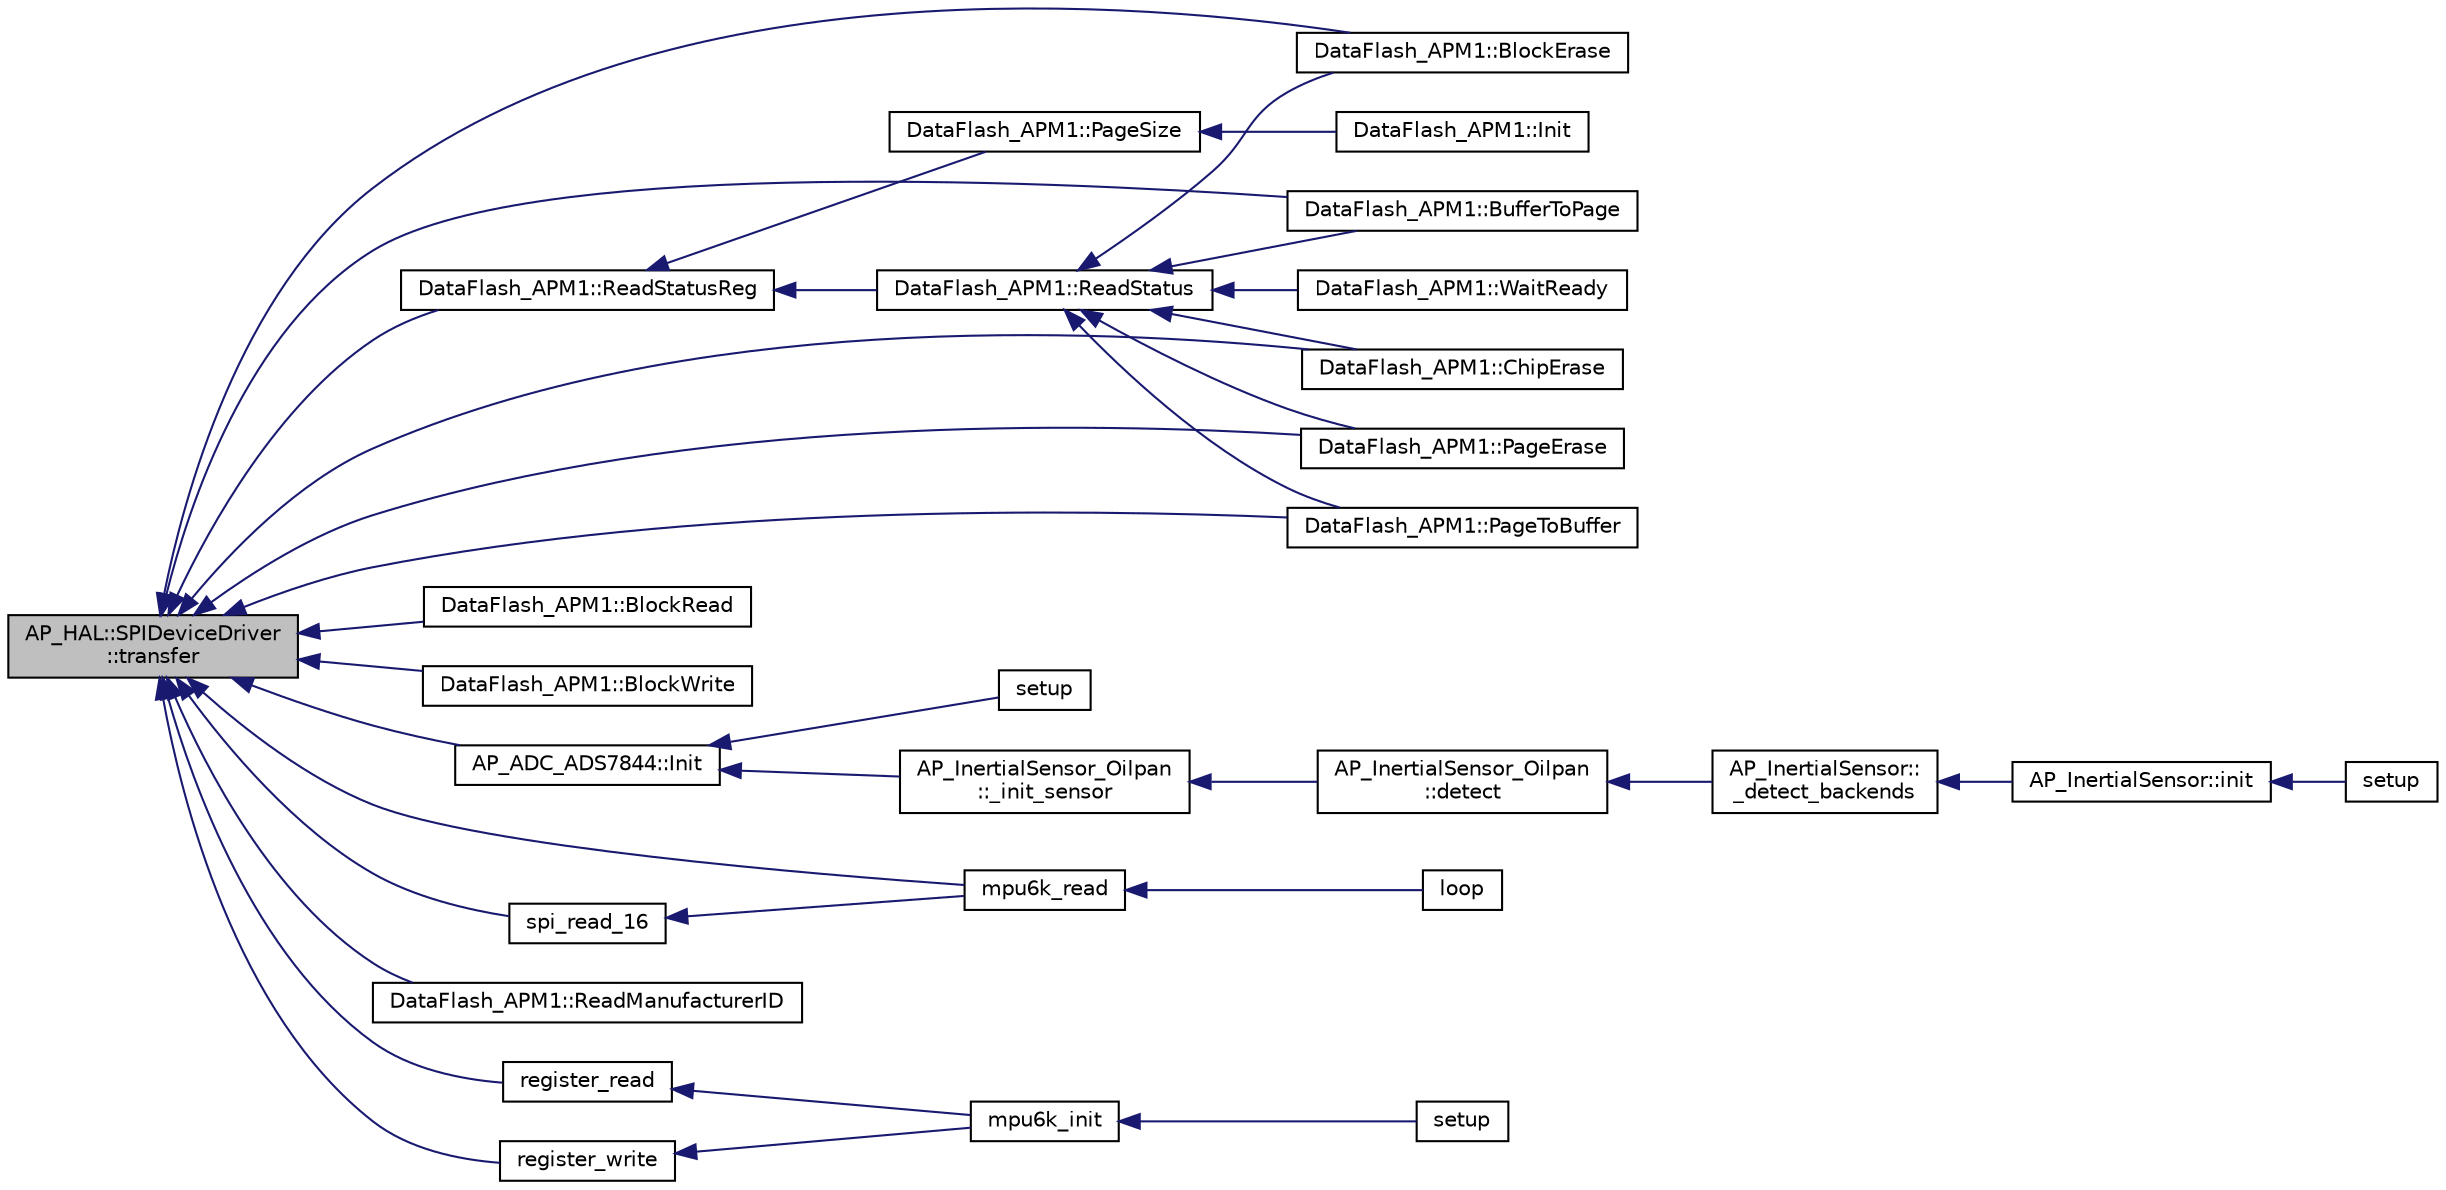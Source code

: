 digraph "AP_HAL::SPIDeviceDriver::transfer"
{
 // INTERACTIVE_SVG=YES
  edge [fontname="Helvetica",fontsize="10",labelfontname="Helvetica",labelfontsize="10"];
  node [fontname="Helvetica",fontsize="10",shape=record];
  rankdir="LR";
  Node1 [label="AP_HAL::SPIDeviceDriver\l::transfer",height=0.2,width=0.4,color="black", fillcolor="grey75", style="filled" fontcolor="black"];
  Node1 -> Node2 [dir="back",color="midnightblue",fontsize="10",style="solid",fontname="Helvetica"];
  Node2 [label="DataFlash_APM1::BlockErase",height=0.2,width=0.4,color="black", fillcolor="white", style="filled",URL="$classDataFlash__APM1.html#a18af1406d39d156a4229e628d1537f2e"];
  Node1 -> Node3 [dir="back",color="midnightblue",fontsize="10",style="solid",fontname="Helvetica"];
  Node3 [label="DataFlash_APM1::BlockRead",height=0.2,width=0.4,color="black", fillcolor="white", style="filled",URL="$classDataFlash__APM1.html#add450a20942e8fecabc387f68e51714e"];
  Node1 -> Node4 [dir="back",color="midnightblue",fontsize="10",style="solid",fontname="Helvetica"];
  Node4 [label="DataFlash_APM1::BlockWrite",height=0.2,width=0.4,color="black", fillcolor="white", style="filled",URL="$classDataFlash__APM1.html#a0429c3ba865dc3a480647c0b8e8155ae"];
  Node1 -> Node5 [dir="back",color="midnightblue",fontsize="10",style="solid",fontname="Helvetica"];
  Node5 [label="DataFlash_APM1::BufferToPage",height=0.2,width=0.4,color="black", fillcolor="white", style="filled",URL="$classDataFlash__APM1.html#aed2e377ddb0444e1a86b87dbd6f5337c"];
  Node1 -> Node6 [dir="back",color="midnightblue",fontsize="10",style="solid",fontname="Helvetica"];
  Node6 [label="DataFlash_APM1::ChipErase",height=0.2,width=0.4,color="black", fillcolor="white", style="filled",URL="$classDataFlash__APM1.html#a3310a0c8c7634db911d6c08d69d909ce"];
  Node1 -> Node7 [dir="back",color="midnightblue",fontsize="10",style="solid",fontname="Helvetica"];
  Node7 [label="AP_ADC_ADS7844::Init",height=0.2,width=0.4,color="black", fillcolor="white", style="filled",URL="$classAP__ADC__ADS7844.html#a15f6735b9bbe6c15a097bbb45bb024ad"];
  Node7 -> Node8 [dir="back",color="midnightblue",fontsize="10",style="solid",fontname="Helvetica"];
  Node8 [label="AP_InertialSensor_Oilpan\l::_init_sensor",height=0.2,width=0.4,color="black", fillcolor="white", style="filled",URL="$classAP__InertialSensor__Oilpan.html#ace5a0d60949fbdfd793fcfcd2af9232e"];
  Node8 -> Node9 [dir="back",color="midnightblue",fontsize="10",style="solid",fontname="Helvetica"];
  Node9 [label="AP_InertialSensor_Oilpan\l::detect",height=0.2,width=0.4,color="black", fillcolor="white", style="filled",URL="$classAP__InertialSensor__Oilpan.html#a5584e4f2ba880d16e773e83b6836fae7"];
  Node9 -> Node10 [dir="back",color="midnightblue",fontsize="10",style="solid",fontname="Helvetica"];
  Node10 [label="AP_InertialSensor::\l_detect_backends",height=0.2,width=0.4,color="black", fillcolor="white", style="filled",URL="$classAP__InertialSensor.html#abcf5d2923286a28097d2b3f8ca18e915"];
  Node10 -> Node11 [dir="back",color="midnightblue",fontsize="10",style="solid",fontname="Helvetica"];
  Node11 [label="AP_InertialSensor::init",height=0.2,width=0.4,color="black", fillcolor="white", style="filled",URL="$classAP__InertialSensor.html#ab0534f593e07f2d483ddd8c2b1bbf4d9"];
  Node11 -> Node12 [dir="back",color="midnightblue",fontsize="10",style="solid",fontname="Helvetica"];
  Node12 [label="setup",height=0.2,width=0.4,color="black", fillcolor="white", style="filled",URL="$AHRS__Test_8pde.html#a7dfd9b79bc5a37d7df40207afbc5431f"];
  Node7 -> Node13 [dir="back",color="midnightblue",fontsize="10",style="solid",fontname="Helvetica"];
  Node13 [label="setup",height=0.2,width=0.4,color="black", fillcolor="white", style="filled",URL="$AP__ADC__test_8pde.html#a4fc01d736fe50cf5b977f755b675f11d"];
  Node1 -> Node14 [dir="back",color="midnightblue",fontsize="10",style="solid",fontname="Helvetica"];
  Node14 [label="mpu6k_read",height=0.2,width=0.4,color="black", fillcolor="white", style="filled",URL="$SPIDriver__MPU6000_8pde.html#a8e01fee625c87894acf0c058fbb292b3"];
  Node14 -> Node15 [dir="back",color="midnightblue",fontsize="10",style="solid",fontname="Helvetica"];
  Node15 [label="loop",height=0.2,width=0.4,color="black", fillcolor="white", style="filled",URL="$SPIDriver__MPU6000_8pde.html#a39a24a80bc3128a314bb15c85fc22cef"];
  Node1 -> Node16 [dir="back",color="midnightblue",fontsize="10",style="solid",fontname="Helvetica"];
  Node16 [label="DataFlash_APM1::PageErase",height=0.2,width=0.4,color="black", fillcolor="white", style="filled",URL="$classDataFlash__APM1.html#a2419cd77e0492d1b156ed26523d282f5"];
  Node1 -> Node17 [dir="back",color="midnightblue",fontsize="10",style="solid",fontname="Helvetica"];
  Node17 [label="DataFlash_APM1::PageToBuffer",height=0.2,width=0.4,color="black", fillcolor="white", style="filled",URL="$classDataFlash__APM1.html#ab7163ee791a71e1286ea4ffcaf9a6000"];
  Node1 -> Node18 [dir="back",color="midnightblue",fontsize="10",style="solid",fontname="Helvetica"];
  Node18 [label="DataFlash_APM1::ReadManufacturerID",height=0.2,width=0.4,color="black", fillcolor="white", style="filled",URL="$classDataFlash__APM1.html#ad9ae9b6b3ab7f9361231f73b1dd17155"];
  Node1 -> Node19 [dir="back",color="midnightblue",fontsize="10",style="solid",fontname="Helvetica"];
  Node19 [label="DataFlash_APM1::ReadStatusReg",height=0.2,width=0.4,color="black", fillcolor="white", style="filled",URL="$classDataFlash__APM1.html#a45d36ee2aec52e9a91d273d73af1b9b9"];
  Node19 -> Node20 [dir="back",color="midnightblue",fontsize="10",style="solid",fontname="Helvetica"];
  Node20 [label="DataFlash_APM1::PageSize",height=0.2,width=0.4,color="black", fillcolor="white", style="filled",URL="$classDataFlash__APM1.html#a224386f90da0b9b5d262136ebcbdd6f1"];
  Node20 -> Node21 [dir="back",color="midnightblue",fontsize="10",style="solid",fontname="Helvetica"];
  Node21 [label="DataFlash_APM1::Init",height=0.2,width=0.4,color="black", fillcolor="white", style="filled",URL="$classDataFlash__APM1.html#a97e03c262c2edd6e8070c0c6c0abf304"];
  Node19 -> Node22 [dir="back",color="midnightblue",fontsize="10",style="solid",fontname="Helvetica"];
  Node22 [label="DataFlash_APM1::ReadStatus",height=0.2,width=0.4,color="black", fillcolor="white", style="filled",URL="$classDataFlash__APM1.html#ac6237807304039f6a9152285ea4733d9"];
  Node22 -> Node2 [dir="back",color="midnightblue",fontsize="10",style="solid",fontname="Helvetica"];
  Node22 -> Node5 [dir="back",color="midnightblue",fontsize="10",style="solid",fontname="Helvetica"];
  Node22 -> Node6 [dir="back",color="midnightblue",fontsize="10",style="solid",fontname="Helvetica"];
  Node22 -> Node16 [dir="back",color="midnightblue",fontsize="10",style="solid",fontname="Helvetica"];
  Node22 -> Node17 [dir="back",color="midnightblue",fontsize="10",style="solid",fontname="Helvetica"];
  Node22 -> Node23 [dir="back",color="midnightblue",fontsize="10",style="solid",fontname="Helvetica"];
  Node23 [label="DataFlash_APM1::WaitReady",height=0.2,width=0.4,color="black", fillcolor="white", style="filled",URL="$classDataFlash__APM1.html#a8fcd13f5ec697d1fcd63ae61e0b6925d"];
  Node1 -> Node24 [dir="back",color="midnightblue",fontsize="10",style="solid",fontname="Helvetica"];
  Node24 [label="register_read",height=0.2,width=0.4,color="black", fillcolor="white", style="filled",URL="$SPIDriver__MPU6000_8pde.html#ad4ea06234237630d02dbd750babdb5a6"];
  Node24 -> Node25 [dir="back",color="midnightblue",fontsize="10",style="solid",fontname="Helvetica"];
  Node25 [label="mpu6k_init",height=0.2,width=0.4,color="black", fillcolor="white", style="filled",URL="$SPIDriver__MPU6000_8pde.html#afbd9f58dd0eba9ced3dab0d9708d8681"];
  Node25 -> Node26 [dir="back",color="midnightblue",fontsize="10",style="solid",fontname="Helvetica"];
  Node26 [label="setup",height=0.2,width=0.4,color="black", fillcolor="white", style="filled",URL="$SPIDriver__MPU6000_8pde.html#a90de5b68ab8defa635679fc0620fb698"];
  Node1 -> Node27 [dir="back",color="midnightblue",fontsize="10",style="solid",fontname="Helvetica"];
  Node27 [label="register_write",height=0.2,width=0.4,color="black", fillcolor="white", style="filled",URL="$SPIDriver__MPU6000_8pde.html#a3d08001962b94559ada02a36468467ab"];
  Node27 -> Node25 [dir="back",color="midnightblue",fontsize="10",style="solid",fontname="Helvetica"];
  Node1 -> Node28 [dir="back",color="midnightblue",fontsize="10",style="solid",fontname="Helvetica"];
  Node28 [label="spi_read_16",height=0.2,width=0.4,color="black", fillcolor="white", style="filled",URL="$SPIDriver__MPU6000_8pde.html#a058faa230c9b256dd2d319f6aab4b50d"];
  Node28 -> Node14 [dir="back",color="midnightblue",fontsize="10",style="solid",fontname="Helvetica"];
}
